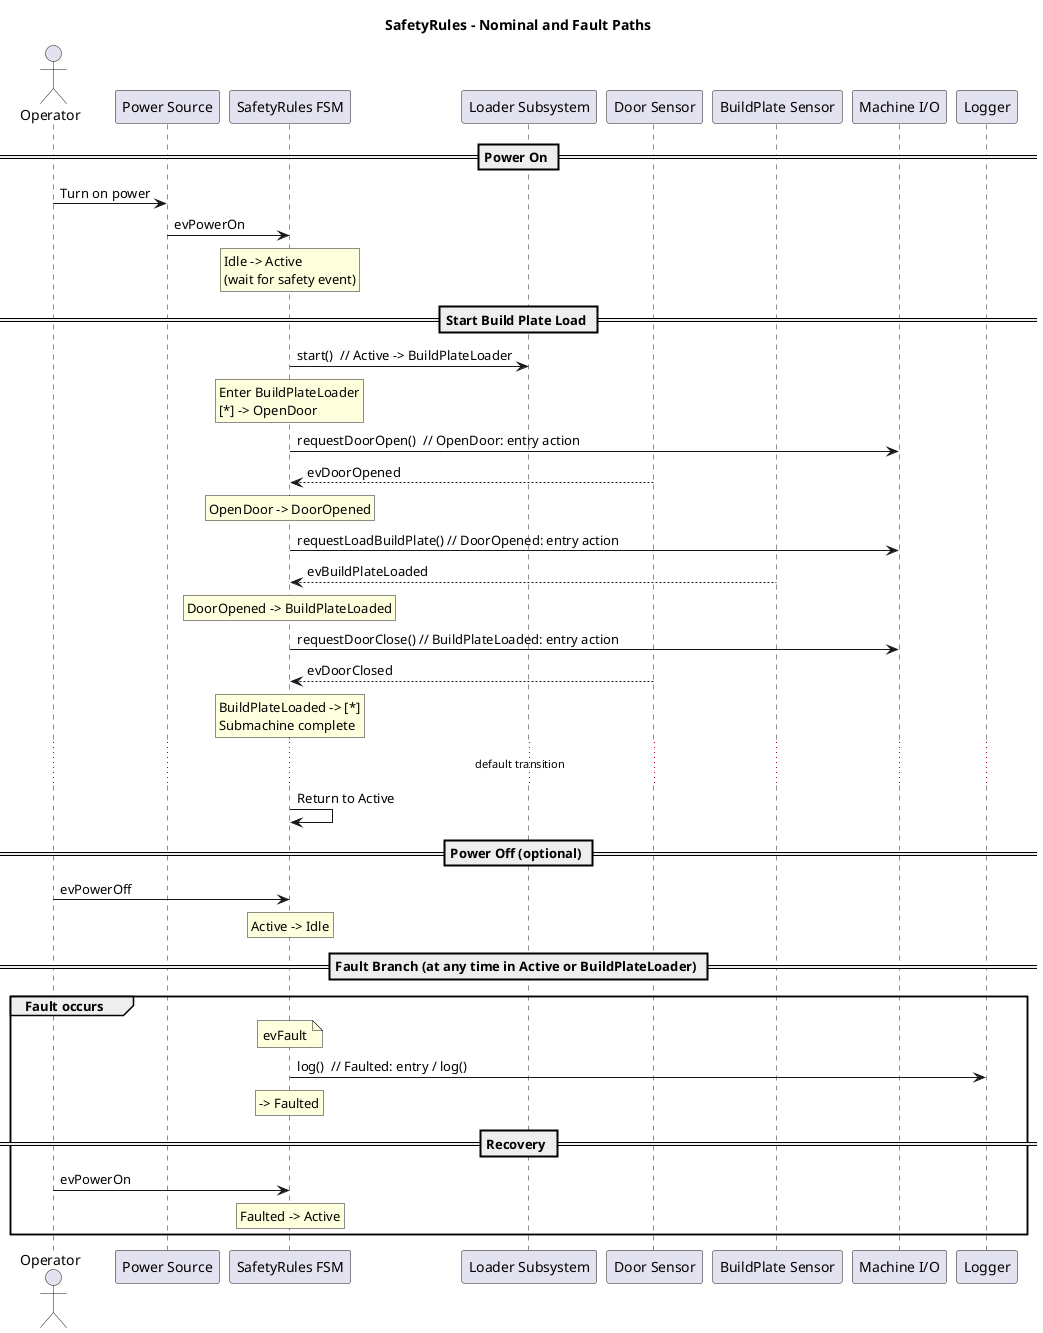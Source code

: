 @startuml
title SafetyRules – Nominal and Fault Paths

actor Operator as Op
participant "Power Source" as Power
participant "SafetyRules FSM" as SR
participant "Loader Subsystem" as Loader
participant "Door Sensor" as Door
participant "BuildPlate Sensor" as Plate
participant "Machine I/O" as M
participant "Logger" as Log

== Power On ==
Op -> Power: Turn on power
Power -> SR: evPowerOn
rnote over SR
  Idle -> Active
  (wait for safety event)
endrnote

== Start Build Plate Load ==
SR -> Loader: start()  // Active -> BuildPlateLoader
rnote over SR
  Enter BuildPlateLoader
  [*] -> OpenDoor
endrnote

SR -> M: requestDoorOpen()  // OpenDoor: entry action

Door --> SR: evDoorOpened
rnote over SR
  OpenDoor -> DoorOpened
endrnote

SR -> M: requestLoadBuildPlate() // DoorOpened: entry action

Plate --> SR: evBuildPlateLoaded
rnote over SR
  DoorOpened -> BuildPlateLoaded
endrnote

SR -> M: requestDoorClose() // BuildPlateLoaded: entry action

Door --> SR: evDoorClosed
rnote over SR
  BuildPlateLoaded -> [*]
  Submachine complete
endrnote

... default transition ...
SR -> SR: Return to Active

== Power Off (optional) ==
Op -> SR: evPowerOff
rnote over SR
  Active -> Idle
endrnote

== Fault Branch (at any time in Active or BuildPlateLoader) ==
group Fault occurs
  note over SR: evFault
  SR -> Log: log()  // Faulted: entry / log()
  rnote over SR
    -> Faulted
  endrnote

  == Recovery ==
  Op -> SR: evPowerOn
  rnote over SR
    Faulted -> Active
  endrnote
end

@enduml

